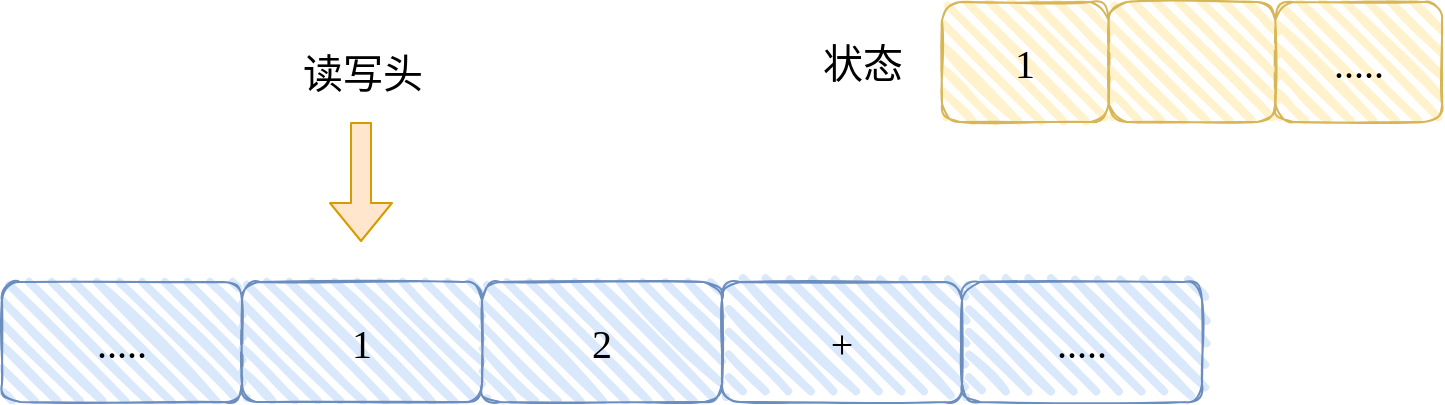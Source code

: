 <mxfile version="13.7.7" type="github">
  <diagram id="dRYUVDzbDnZrVVKXQe7n" name="第 1 页">
    <mxGraphModel dx="830" dy="565" grid="1" gridSize="10" guides="1" tooltips="1" connect="1" arrows="1" fold="1" page="1" pageScale="1" pageWidth="827" pageHeight="1169" math="0" shadow="0">
      <root>
        <mxCell id="0" />
        <mxCell id="1" parent="0" />
        <mxCell id="ekWBx2XH8jgDKDmoNhYF-1" value="....." style="rounded=1;whiteSpace=wrap;html=1;strokeWidth=1;fillWeight=4;hachureGap=8;hachureAngle=45;sketch=1;shadow=0;fillColor=#dae8fc;strokeColor=#6c8ebf;fontSize=20;fontFamily=Comic Sans MS;" parent="1" vertex="1">
          <mxGeometry x="190" y="270" width="120" height="60" as="geometry" />
        </mxCell>
        <mxCell id="ekWBx2XH8jgDKDmoNhYF-2" value="1" style="rounded=1;whiteSpace=wrap;html=1;strokeWidth=1;fillWeight=4;hachureGap=8;hachureAngle=45;sketch=1;shadow=0;fillColor=#dae8fc;strokeColor=#6c8ebf;fontSize=20;fontFamily=Comic Sans MS;" parent="1" vertex="1">
          <mxGeometry x="310" y="270" width="120" height="60" as="geometry" />
        </mxCell>
        <mxCell id="ekWBx2XH8jgDKDmoNhYF-3" value="2" style="rounded=1;whiteSpace=wrap;html=1;strokeWidth=1;fillWeight=4;hachureGap=8;hachureAngle=45;sketch=1;shadow=0;fillColor=#dae8fc;strokeColor=#6c8ebf;fontSize=20;fontFamily=Comic Sans MS;" parent="1" vertex="1">
          <mxGeometry x="430" y="270" width="120" height="60" as="geometry" />
        </mxCell>
        <mxCell id="ekWBx2XH8jgDKDmoNhYF-4" value="+" style="rounded=1;whiteSpace=wrap;html=1;strokeWidth=1;fillWeight=4;hachureGap=8;hachureAngle=45;sketch=1;shadow=0;fillColor=#dae8fc;strokeColor=#6c8ebf;fontSize=20;fontFamily=Comic Sans MS;" parent="1" vertex="1">
          <mxGeometry x="550" y="270" width="120" height="60" as="geometry" />
        </mxCell>
        <mxCell id="ekWBx2XH8jgDKDmoNhYF-5" value="....." style="rounded=1;whiteSpace=wrap;html=1;strokeWidth=1;fillWeight=4;hachureGap=8;hachureAngle=45;sketch=1;shadow=0;fillColor=#dae8fc;strokeColor=#6c8ebf;fontSize=20;fontFamily=Comic Sans MS;" parent="1" vertex="1">
          <mxGeometry x="670" y="270" width="120" height="60" as="geometry" />
        </mxCell>
        <mxCell id="ekWBx2XH8jgDKDmoNhYF-6" value="" style="shape=flexArrow;endArrow=classic;html=1;fontFamily=Comic Sans MS;fontSize=20;fillColor=#ffe6cc;strokeColor=#d79b00;" parent="1" edge="1">
          <mxGeometry width="50" height="50" relative="1" as="geometry">
            <mxPoint x="369.5" y="190" as="sourcePoint" />
            <mxPoint x="369.5" y="250" as="targetPoint" />
          </mxGeometry>
        </mxCell>
        <mxCell id="ekWBx2XH8jgDKDmoNhYF-7" value="读写头" style="text;html=1;align=center;verticalAlign=middle;resizable=0;points=[];autosize=1;fontSize=20;fontFamily=Helvetica;" parent="1" vertex="1">
          <mxGeometry x="330" y="150" width="80" height="30" as="geometry" />
        </mxCell>
        <mxCell id="ekWBx2XH8jgDKDmoNhYF-11" value="状态" style="text;html=1;align=center;verticalAlign=middle;resizable=0;points=[];autosize=1;fontSize=20;fontFamily=Helvetica;" parent="1" vertex="1">
          <mxGeometry x="590" y="145" width="60" height="30" as="geometry" />
        </mxCell>
        <mxCell id="ekWBx2XH8jgDKDmoNhYF-12" value="" style="group" parent="1" vertex="1" connectable="0">
          <mxGeometry x="660" y="130" width="250" height="60" as="geometry" />
        </mxCell>
        <mxCell id="ekWBx2XH8jgDKDmoNhYF-8" value="1" style="rounded=1;whiteSpace=wrap;html=1;strokeWidth=1;fillWeight=4;hachureGap=8;hachureAngle=45;sketch=1;shadow=0;fillColor=#fff2cc;strokeColor=#d6b656;fontSize=20;fontFamily=Comic Sans MS;" parent="ekWBx2XH8jgDKDmoNhYF-12" vertex="1">
          <mxGeometry width="83.333" height="60" as="geometry" />
        </mxCell>
        <mxCell id="ekWBx2XH8jgDKDmoNhYF-9" value="" style="rounded=1;whiteSpace=wrap;html=1;strokeWidth=1;fillWeight=4;hachureGap=8;hachureAngle=45;sketch=1;shadow=0;fillColor=#fff2cc;strokeColor=#d6b656;fontSize=20;fontFamily=Comic Sans MS;" parent="ekWBx2XH8jgDKDmoNhYF-12" vertex="1">
          <mxGeometry x="83.333" width="83.333" height="60" as="geometry" />
        </mxCell>
        <mxCell id="ekWBx2XH8jgDKDmoNhYF-10" value="....." style="rounded=1;whiteSpace=wrap;html=1;strokeWidth=1;fillWeight=4;hachureGap=8;hachureAngle=45;sketch=1;shadow=0;fillColor=#fff2cc;strokeColor=#d6b656;fontSize=20;fontFamily=Comic Sans MS;" parent="ekWBx2XH8jgDKDmoNhYF-12" vertex="1">
          <mxGeometry x="166.667" width="83.333" height="60" as="geometry" />
        </mxCell>
      </root>
    </mxGraphModel>
  </diagram>
</mxfile>
